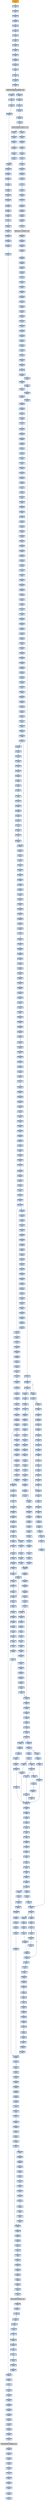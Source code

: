 strict digraph G {
	graph [bgcolor=transparent,
		name=G
	];
	node [color=lightsteelblue,
		fillcolor=lightsteelblue,
		shape=rectangle,
		style=filled
	];
	"0x004227b9"	[label="0x004227b9
movl"];
	"0x004227bb"	[label="0x004227bb
movb"];
	"0x004227b9" -> "0x004227bb"	[color="#000000"];
	"0x00422cea"	[label="0x00422cea
popl"];
	"0x00422ceb"	[label="0x00422ceb
addl"];
	"0x00422cea" -> "0x00422ceb"	[color="#000000"];
	"0x004227a8"	[label="0x004227a8
movl"];
	"0x004227ad"	[label="0x004227ad
pushl"];
	"0x004227a8" -> "0x004227ad"	[color="#000000"];
	"0x0042284d"	[label="0x0042284d
leal"];
	"0x00422851"	[label="0x00422851
xorl"];
	"0x0042284d" -> "0x00422851"	[color="#000000"];
	"0x00422872"	[label="0x00422872
incl"];
	"0x00422873"	[label="0x00422873
cmpl"];
	"0x00422872" -> "0x00422873"	[color="#000000"];
	"0x00422058"	[label="0x00422058
scasb"];
	"0x00422059"	[label="0x00422059
jne"];
	"0x00422058" -> "0x00422059"	[color="#000000"];
	"0x00422f4b"	[label="0x00422f4b
incl"];
	"0x00422f4c"	[label="0x00422f4c
movb"];
	"0x00422f4b" -> "0x00422f4c"	[color="#000000"];
	"0x004220bc"	[label="0x004220bc
pushl"];
	"0x004220be"	[label="0x004220be
call"];
	"0x004220bc" -> "0x004220be"	[color="#000000"];
	"0x00422e22"	[label="0x00422e22
movl"];
	"0x00422e24"	[label="0x00422e24
je"];
	"0x00422e22" -> "0x00422e24"	[color="#000000"];
	"0x00422f85"	[label="0x00422f85
popl"];
	"0x00422f86"	[label="0x00422f86
addl"];
	"0x00422f85" -> "0x00422f86"	[color="#000000"];
	"0x00422029"	[label="0x00422029
movl"];
	"0x0042202f"	[label="0x0042202f
jne"];
	"0x00422029" -> "0x0042202f"	[color="#000000"];
	"0x00422840"	[label="0x00422840
movl"];
	"0x00422845"	[label="0x00422845
movl"];
	"0x00422840" -> "0x00422845"	[color="#000000"];
	"0x00422966"	[label="0x00422966
movl"];
	"0x0042296d"	[label="0x0042296d
movb"];
	"0x00422966" -> "0x0042296d"	[color="#000000"];
	"0x004220fa"	[label="0x004220fa
pushl"];
	"0x004220fb"	[label="0x004220fb
pushl"];
	"0x004220fa" -> "0x004220fb"	[color="#000000"];
	"0x00422f05"	[label="0x00422f05
je"];
	"0x00422f37"	[label="0x00422f37
movl"];
	"0x00422f05" -> "0x00422f37"	[color="#000000",
		label=T];
	"0x00422f07"	[label="0x00422f07
movl"];
	"0x00422f05" -> "0x00422f07"	[color="#000000",
		label=F];
	"0x00422a86"	[label="0x00422a86
pushl"];
	"0x00422a87"	[label="0x00422a87
movl"];
	"0x00422a86" -> "0x00422a87"	[color="#000000"];
	"0x004226d2"	[label="0x004226d2
leal"];
	"0x004226d6"	[label="0x004226d6
pushl"];
	"0x004226d2" -> "0x004226d6"	[color="#000000"];
	"0x00422f2b"	[label="0x00422f2b
movl"];
	"0x00422f31"	[label="0x00422f31
movl"];
	"0x00422f2b" -> "0x00422f31"	[color="#000000"];
	"0x004229b1"	[label="0x004229b1
pushl"];
	"0x004229b2"	[label="0x004229b2
pushl"];
	"0x004229b1" -> "0x004229b2"	[color="#000000"];
	"0x00422ece"	[label="0x00422ece
movl"];
	"0x00422ed1"	[label="0x00422ed1
jae"];
	"0x00422ece" -> "0x00422ed1"	[color="#000000"];
	"0x0042226f"	[label="0x0042226f
addl"];
	"0x00422271"	[label="0x00422271
movl"];
	"0x0042226f" -> "0x00422271"	[color="#000000"];
	"0x00422994"	[label="0x00422994
movl"];
	"0x00422996"	[label="0x00422996
movl"];
	"0x00422994" -> "0x00422996"	[color="#000000"];
	"0x00422110"	[label="0x00422110
pushl"];
	"0x00422111"	[label="0x00422111
pushl"];
	"0x00422110" -> "0x00422111"	[color="#000000"];
	"0x0042211d"	[label="0x0042211d
xorl"];
	"0x0042211f"	[label="0x0042211f
orl"];
	"0x0042211d" -> "0x0042211f"	[color="#000000"];
	"0x004229c9"	[label="0x004229c9
movl"];
	"0x004229cc"	[label="0x004229cc
movl"];
	"0x004229c9" -> "0x004229cc"	[color="#000000"];
	"0x00422882"	[label="0x00422882
movl"];
	"0x00422885"	[label="0x00422885
movl"];
	"0x00422882" -> "0x00422885"	[color="#000000"];
	"0x00422e29"	[label="0x00422e29
jb"];
	"0x00422e2b"	[label="0x00422e2b
movl"];
	"0x00422e29" -> "0x00422e2b"	[color="#000000",
		label=F];
	"0x00422e9c"	[label="0x00422e9c
cmpl"];
	"0x00422e29" -> "0x00422e9c"	[color="#000000",
		label=T];
	"0x004226c8"	[label="0x004226c8
movl"];
	"0x004226cc"	[label="0x004226cc
subl"];
	"0x004226c8" -> "0x004226cc"	[color="#000000"];
	"0x004227e5"	[label="0x004227e5
jae"];
	"0x004227e7"	[label="0x004227e7
popl"];
	"0x004227e5" -> "0x004227e7"	[color="#000000",
		label=F];
	"0x00422e90"	[label="0x00422e90
call"];
	"0x004229b0"	[label="0x004229b0
pushl"];
	"0x00422e90" -> "0x004229b0"	[color="#000000"];
	"0x00422869"	[label="0x00422869
movl"];
	"0x0042286d"	[label="0x0042286d
leal"];
	"0x00422869" -> "0x0042286d"	[color="#000000"];
	"0x00422f4e"	[label="0x00422f4e
movb"];
	"0x00422f4c" -> "0x00422f4e"	[color="#000000"];
	"0x004227eb"	[label="0x004227eb
movl"];
	"0x004227ee"	[label="0x004227ee
movl"];
	"0x004227eb" -> "0x004227ee"	[color="#000000"];
	"0x0042290d"	[label="0x0042290d
repz"];
	"0x0042290f"	[label="0x0042290f
movl"];
	"0x0042290d" -> "0x0042290f"	[color="#000000"];
	"0x00422eab"	[label="0x00422eab
movb"];
	"0x00422ead"	[label="0x00422ead
incl"];
	"0x00422eab" -> "0x00422ead"	[color="#000000"];
	"0x0042292a"	[label="0x0042292a
decl"];
	"0x0042292b"	[label="0x0042292b
addl"];
	"0x0042292a" -> "0x0042292b"	[color="#000000"];
	"0x00422b37"	[label="0x00422b37
movl"];
	"0x00422b3d"	[label="0x00422b3d
movl"];
	"0x00422b37" -> "0x00422b3d"	[color="#000000"];
	"0x00422176"	[label="0x00422176
andl"];
	"0x00422179"	[label="0x00422179
repz"];
	"0x00422176" -> "0x00422179"	[color="#000000"];
	"0x00422f45"	[label="0x00422f45
jae"];
	"0x00422f47"	[label="0x00422f47
movl"];
	"0x00422f45" -> "0x00422f47"	[color="#000000",
		label=F];
	"0x00422f5d"	[label="0x00422f5d
movl"];
	"0x00422f61"	[label="0x00422f61
movl"];
	"0x00422f5d" -> "0x00422f61"	[color="#000000"];
	"0x00422093"	[label="0x00422093
orl"];
	"0x00422095"	[label="0x00422095
je"];
	"0x00422093" -> "0x00422095"	[color="#000000"];
	"0x00422af1"	[label="0x00422af1
movl"];
	"0x00422af7"	[label="0x00422af7
popl"];
	"0x00422af1" -> "0x00422af7"	[color="#000000"];
	"0x00422900"	[label="0x00422900
movl"];
	"0x00422904"	[label="0x00422904
shll"];
	"0x00422900" -> "0x00422904"	[color="#000000"];
	"0x00422ec4"	[label="0x00422ec4
orl"];
	"0x00422ec6"	[label="0x00422ec6
movl"];
	"0x00422ec4" -> "0x00422ec6"	[color="#000000"];
	"0x004229b5"	[label="0x004229b5
pushl"];
	"0x004229b6"	[label="0x004229b6
movl"];
	"0x004229b5" -> "0x004229b6"	[color="#000000"];
	"0x004228f2"	[label="0x004228f2
addl"];
	"0x004228f4"	[label="0x004228f4
movb"];
	"0x004228f2" -> "0x004228f4"	[color="#000000"];
	"0x004229b8"	[label="0x004229b8
cmpl"];
	"0x004229b6" -> "0x004229b8"	[color="#000000"];
	"0x00422ed3"	[label="0x00422ed3
movl"];
	"0x00422ed6"	[label="0x00422ed6
movl"];
	"0x00422ed3" -> "0x00422ed6"	[color="#000000"];
	"0x00422287"	[label="0x00422287
testl"];
	"0x00422289"	[label="0x00422289
jne"];
	"0x00422287" -> "0x00422289"	[color="#000000"];
	"0x00422154"	[label="0x00422154
popl"];
	"0x00422155"	[label="0x00422155
jmp"];
	"0x00422154" -> "0x00422155"	[color="#000000"];
	"0x00422eee"	[label="0x00422eee
andl"];
	"0x00422ef3"	[label="0x00422ef3
shrl"];
	"0x00422eee" -> "0x00422ef3"	[color="#000000"];
	"0x00422a09"	[label="0x00422a09
movl"];
	"0x00422a0f"	[label="0x00422a0f
movl"];
	"0x00422a09" -> "0x00422a0f"	[color="#000000"];
	"0x00422b43"	[label="0x00422b43
movl"];
	"0x00422b3d" -> "0x00422b43"	[color="#000000"];
	"0x00422853"	[label="0x00422853
repz"];
	"0x00422851" -> "0x00422853"	[color="#000000"];
	"0x004229e4"	[label="0x004229e4
movl"];
	"0x004229e6"	[label="0x004229e6
movl"];
	"0x004229e4" -> "0x004229e6"	[color="#000000"];
	"0x00422a19"	[label="0x00422a19
movl"];
	"0x00422a1b"	[label="0x00422a1b
jmp"];
	"0x00422a19" -> "0x00422a1b"	[color="#000000"];
	"0x004222c8"	[label="0x004222c8
je"];
	"0x00422373"	[label="0x00422373
movl"];
	"0x004222c8" -> "0x00422373"	[color="#000000",
		label=T];
	"0x00422993"	[label="0x00422993
incl"];
	"0x00422993" -> "0x00422994"	[color="#000000"];
	"0x00422b6a"	[label="0x00422b6a
movl"];
	"0x00422b6c"	[label="0x00422b6c
pushl"];
	"0x00422b6a" -> "0x00422b6c"	[color="#000000"];
	"0x00422afe"	[label="0x00422afe
popl"];
	"0x00422aff"	[label="0x00422aff
ret"];
	"0x00422afe" -> "0x00422aff"	[color="#000000"];
	"0x00422298"	[label="0x00422298
movl"];
	"0x004222a2"	[label="0x004222a2
movl"];
	"0x00422298" -> "0x004222a2"	[color="#000000"];
	"0x00422181"	[label="0x00422181
pushl"];
	"0x00422183"	[label="0x00422183
pushl"];
	"0x00422181" -> "0x00422183"	[color="#000000"];
	"0x00422396"	[label="0x00422396
pushl"];
	"0x00422397"	[label="0x00422397
pushl"];
	"0x00422396" -> "0x00422397"	[color="#000000"];
	"0x00422a44"	[label="0x00422a44
cmpl"];
	"0x00422a47"	[label="0x00422a47
jae"];
	"0x00422a44" -> "0x00422a47"	[color="#000000"];
	"0x00422a3b"	[label="0x00422a3b
jae"];
	"0x00422a3b" -> "0x00422a44"	[color="#000000",
		label=T];
	"0x00422a3d"	[label="0x00422a3d
movl"];
	"0x00422a3b" -> "0x00422a3d"	[color="#000000",
		label=F];
	"0x00422f70"	[label="0x00422f70
cmpl"];
	"0x00422f74"	[label="0x00422f74
jb"];
	"0x00422f70" -> "0x00422f74"	[color="#000000"];
	"0x00422008"	[label="0x00422008
jmp"];
	"0x0042200e"	[label="0x0042200e
call"];
	"0x00422008" -> "0x0042200e"	[color="#000000"];
	"0x00422a77"	[label="0x00422a77
movl"];
	"0x00422a7d"	[label="0x00422a7d
popl"];
	"0x00422a77" -> "0x00422a7d"	[color="#000000"];
	"0x00422b0d"	[label="0x00422b0d
movl"];
	"0x00422b0f"	[label="0x00422b0f
leal"];
	"0x00422b0d" -> "0x00422b0f"	[color="#000000"];
	"0x0042289e"	[label="0x0042289e
leal"];
	"0x004228a1"	[label="0x004228a1
movl"];
	"0x0042289e" -> "0x004228a1"	[color="#000000"];
	"0x00422062"	[label="0x00422062
jmp"];
	"0x0042208d"	[label="0x0042208d
movl"];
	"0x00422062" -> "0x0042208d"	[color="#000000"];
	"0x00422f3d"	[label="0x00422f3d
incl"];
	"0x00422f3e"	[label="0x00422f3e
leal"];
	"0x00422f3d" -> "0x00422f3e"	[color="#000000"];
	"0x00422a6e"	[label="0x00422a6e
popl"];
	"0x00422a6f"	[label="0x00422a6f
shrl"];
	"0x00422a6e" -> "0x00422a6f"	[color="#000000"];
	"0x00422806"	[label="0x00422806
popl"];
	"0x00422807"	[label="0x00422807
movl"];
	"0x00422806" -> "0x00422807"	[color="#000000"];
	"0x0042203c"	[label="0x0042203c
call"];
	GETMODULEHANDLEA_KERNEL32_DLL	[color=lightgrey,
		fillcolor=lightgrey,
		label="GETMODULEHANDLEA_KERNEL32_DLL
GETMODULEHANDLEA-KERNEL32-DLL"];
	"0x0042203c" -> GETMODULEHANDLEA_KERNEL32_DLL	[color="#000000"];
	"0x004229e9"	[label="0x004229e9
cmpl"];
	"0x004229ec"	[label="0x004229ec
jae"];
	"0x004229e9" -> "0x004229ec"	[color="#000000"];
	"0x00422efa"	[label="0x00422efa
jae"];
	"0x00422efc"	[label="0x00422efc
movl"];
	"0x00422efa" -> "0x00422efc"	[color="#000000",
		label=F];
	"0x00422f16"	[label="0x00422f16
movl"];
	"0x00422efa" -> "0x00422f16"	[color="#000000",
		label=T];
	"0x00422ebc"	[label="0x00422ebc
andl"];
	"0x00422ec1"	[label="0x00422ec1
addl"];
	"0x00422ebc" -> "0x00422ec1"	[color="#000000"];
	"0x004227de"	[label="0x004227de
movl"];
	"0x004227e0"	[label="0x004227e0
movl"];
	"0x004227de" -> "0x004227e0"	[color="#000000"];
	"0x00422151"	[label="0x00422151
popl"];
	"0x00422152"	[label="0x00422152
popl"];
	"0x00422151" -> "0x00422152"	[color="#000000"];
	"0x00422a5f"	[label="0x00422a5f
movl"];
	"0x00422a62"	[label="0x00422a62
movl"];
	"0x00422a5f" -> "0x00422a62"	[color="#000000"];
	"0x004229b3"	[label="0x004229b3
movl"];
	"0x004229b2" -> "0x004229b3"	[color="#000000"];
	"0x004226f0"	[label="0x004226f0
call"];
	"0x00422b02"	[label="0x00422b02
movl"];
	"0x004226f0" -> "0x00422b02"	[color="#000000"];
	"0x004227f4"	[label="0x004227f4
shrl"];
	"0x004227f6"	[label="0x004227f6
movl"];
	"0x004227f4" -> "0x004227f6"	[color="#000000"];
	"0x00422a2f"	[label="0x00422a2f
jae"];
	"0x00422a31"	[label="0x00422a31
movl"];
	"0x00422a2f" -> "0x00422a31"	[color="#000000",
		label=F];
	"0x00422a38"	[label="0x00422a38
cmpl"];
	"0x00422a2f" -> "0x00422a38"	[color="#000000",
		label=T];
	"0x00422b4f"	[label="0x00422b4f
movl"];
	"0x00422b55"	[label="0x00422b55
repz"];
	"0x00422b4f" -> "0x00422b55"	[color="#000000"];
	"0x00422f1c"	[label="0x00422f1c
movl"];
	"0x00422f22"	[label="0x00422f22
leal"];
	"0x00422f1c" -> "0x00422f22"	[color="#000000"];
	"0x004228d5"	[label="0x004228d5
movl"];
	"0x004228d8"	[label="0x004228d8
movl"];
	"0x004228d5" -> "0x004228d8"	[color="#000000"];
	"0x004229ad"	[label="0x004229ad
ret"];
	"0x00422ca3"	[label="0x00422ca3
testb"];
	"0x004229ad" -> "0x00422ca3"	[color="#000000"];
	"0x00422bb4"	[label="0x00422bb4
testb"];
	"0x004229ad" -> "0x00422bb4"	[color="#000000"];
	"0x00422172"	[label="0x00422172
repz"];
	"0x00422174"	[label="0x00422174
movl"];
	"0x00422172" -> "0x00422174"	[color="#000000"];
	"0x00422b1b"	[label="0x00422b1b
movl"];
	"0x00422b1e"	[label="0x00422b1e
movl"];
	"0x00422b1b" -> "0x00422b1e"	[color="#000000"];
	"0x00422ef5"	[label="0x00422ef5
addl"];
	"0x00422ef3" -> "0x00422ef5"	[color="#000000"];
	"0x00422922"	[label="0x00422922
movl"];
	"0x00422926"	[label="0x00422926
addl"];
	"0x00422922" -> "0x00422926"	[color="#000000"];
	"0x00422718"	[label="0x00422718
testb"];
	"0x0042271a"	[label="0x0042271a
jne"];
	"0x00422718" -> "0x0042271a"	[color="#000000"];
	"0x004229d9"	[label="0x004229d9
orl"];
	"0x004229db"	[label="0x004229db
movl"];
	"0x004229d9" -> "0x004229db"	[color="#000000"];
	"0x004227e8"	[label="0x004227e8
movl"];
	"0x004227e8" -> "0x004227eb"	[color="#000000"];
	"0x00422cc9"	[label="0x00422cc9
jb"];
	"0x00422ccb"	[label="0x00422ccb
jmp"];
	"0x00422cc9" -> "0x00422ccb"	[color="#000000",
		label=F];
	"0x0042237b"	[label="0x0042237b
addl"];
	"0x0042237e"	[label="0x0042237e
movl"];
	"0x0042237b" -> "0x0042237e"	[color="#000000"];
	"0x00422a7f"	[label="0x00422a7f
movl"];
	"0x00422a82"	[label="0x00422a82
popl"];
	"0x00422a7f" -> "0x00422a82"	[color="#000000"];
	"0x00422cd4"	[label="0x00422cd4
movl"];
	"0x00422cda"	[label="0x00422cda
leal"];
	"0x00422cd4" -> "0x00422cda"	[color="#000000"];
	"0x00422a49"	[label="0x00422a49
movl"];
	"0x00422a4e"	[label="0x00422a4e
jmp"];
	"0x00422a49" -> "0x00422a4e"	[color="#000000"];
	"0x0042298f"	[label="0x0042298f
leal"];
	"0x0042298f" -> "0x00422993"	[color="#000000"];
	"0x00422a00"	[label="0x00422a00
andl"];
	"0x00422a05"	[label="0x00422a05
cmpl"];
	"0x00422a00" -> "0x00422a05"	[color="#000000"];
	"0x00422960"	[label="0x00422960
xorl"];
	"0x00422962"	[label="0x00422962
testl"];
	"0x00422960" -> "0x00422962"	[color="#000000"];
	"0x00422a85"	[label="0x00422a85
pushl"];
	"0x00422a85" -> "0x00422a86"	[color="#000000"];
	"0x00422cf2"	[label="0x00422cf2
call"];
	"0x00422cf8"	[label="0x00422cf8
popl"];
	"0x00422cf2" -> "0x00422cf8"	[color="#000000"];
	"0x00422ed9"	[label="0x00422ed9
movl"];
	"0x00422ed6" -> "0x00422ed9"	[color="#000000"];
	"0x004229a6"	[label="0x004229a6
popl"];
	"0x004229a7"	[label="0x004229a7
addl"];
	"0x004229a6" -> "0x004229a7"	[color="#000000"];
	"0x004227b4"	[label="0x004227b4
movl"];
	"0x004227b4" -> "0x004227b9"	[color="#000000"];
	"0x00422f49"	[label="0x00422f49
subl"];
	"0x00422f47" -> "0x00422f49"	[color="#000000"];
	"0x00422ee4"	[label="0x00422ee4
movl"];
	"0x00422ee9"	[label="0x00422ee9
movl"];
	"0x00422ee4" -> "0x00422ee9"	[color="#000000"];
	"0x0042295a"	[label="0x0042295a
movl"];
	"0x0042295a" -> "0x00422960"	[color="#000000"];
	"0x00422b71"	[label="0x00422b71
pushl"];
	"0x00422b72"	[label="0x00422b72
pushl"];
	"0x00422b71" -> "0x00422b72"	[color="#000000"];
	"0x004229e1"	[label="0x004229e1
movl"];
	"0x004229e1" -> "0x004229e4"	[color="#000000"];
	"0x00422a93"	[label="0x00422a93
movl"];
	"0x00422a95"	[label="0x00422a95
pushl"];
	"0x00422a93" -> "0x00422a95"	[color="#000000"];
	"0x004228b3"	[label="0x004228b3
movl"];
	"0x004228b7"	[label="0x004228b7
ja"];
	"0x004228b3" -> "0x004228b7"	[color="#000000"];
	"0x00422e9a"	[label="0x00422e9a
jmp"];
	"0x00422ef7"	[label="0x00422ef7
cmpl"];
	"0x00422e9a" -> "0x00422ef7"	[color="#000000"];
	"0x004229a7" -> "0x004229ad"	[color="#000000"];
	"0x00422eec"	[label="0x00422eec
subl"];
	"0x00422eec" -> "0x00422eee"	[color="#000000"];
	"0x00422a47" -> "0x00422a49"	[color="#000000",
		label=F];
	"0x00422b6d"	[label="0x00422b6d
pushl"];
	"0x00422b6e"	[label="0x00422b6e
leal"];
	"0x00422b6d" -> "0x00422b6e"	[color="#000000"];
	"0x00422042"	[label="0x00422042
movl"];
	"0x00422048"	[label="0x00422048
movl"];
	"0x00422042" -> "0x00422048"	[color="#000000"];
	"0x004223ff"	[label="0x004223ff
popl"];
	"0x00422400"	[label="0x00422400
movl"];
	"0x004223ff" -> "0x00422400"	[color="#000000"];
	"0x0042215f"	[label="0x0042215f
movl"];
	"0x00422155" -> "0x0042215f"	[color="#000000"];
	"0x0042291e"	[label="0x0042291e
movl"];
	"0x0042291e" -> "0x00422922"	[color="#000000"];
	"0x00422056"	[label="0x00422056
movb"];
	"0x00422056" -> "0x00422058"	[color="#000000"];
	"0x00422ccb" -> "0x00422cd4"	[color="#000000"];
	"0x00422a5d"	[label="0x00422a5d
addl"];
	"0x00422a5d" -> "0x00422a5f"	[color="#000000"];
	"0x00422871"	[label="0x00422871
incl"];
	"0x00422871" -> "0x00422872"	[color="#000000"];
	"0x00422964"	[label="0x00422964
jbe"];
	"0x00422962" -> "0x00422964"	[color="#000000"];
	"0x00422d34"	[label="0x00422d34
movl"];
	"0x00422d36"	[label="0x00422d36
movb"];
	"0x00422d34" -> "0x00422d36"	[color="#000000"];
	"0x004220a7"	[label="0x004220a7
cmpl"];
	"0x004220aa"	[label="0x004220aa
je"];
	"0x004220a7" -> "0x004220aa"	[color="#000000"];
	"0x004228f0"	[label="0x004228f0
subl"];
	"0x004228f0" -> "0x004228f2"	[color="#000000"];
	"0x00422d3b"	[label="0x00422d3b
incl"];
	"0x00422d3c"	[label="0x00422d3c
movl"];
	"0x00422d3b" -> "0x00422d3c"	[color="#000000"];
	"0x0042208d" -> "0x00422093"	[color="#000000"];
	"0x004228dc"	[label="0x004228dc
movl"];
	"0x004228e0"	[label="0x004228e0
movl"];
	"0x004228dc" -> "0x004228e0"	[color="#000000"];
	"0x0042239e"	[label="0x0042239e
call"];
	VIRTUALPROTECT_KERNEL32_DLL	[color=lightgrey,
		fillcolor=lightgrey,
		label="VIRTUALPROTECT_KERNEL32_DLL
VIRTUALPROTECT-KERNEL32-DLL"];
	"0x0042239e" -> VIRTUALPROTECT_KERNEL32_DLL	[color="#000000"];
	"0x00422907"	[label="0x00422907
movw"];
	"0x00422904" -> "0x00422907"	[color="#000000"];
	"0x00422406"	[label="0x00422406
addl"];
	"0x0042240c"	[label="0x0042240c
popl"];
	"0x00422406" -> "0x0042240c"	[color="#000000"];
	"0x004228eb"	[label="0x004228eb
andl"];
	"0x004228eb" -> "0x004228f0"	[color="#000000"];
	"0x00422243"	[label="0x00422243
movl"];
	"0x00422249"	[label="0x00422249
movl"];
	"0x00422243" -> "0x00422249"	[color="#000000"];
	"0x004222ac"	[label="0x004222ac
jne"];
	"0x004222b1"	[label="0x004222b1
addl"];
	"0x004222ac" -> "0x004222b1"	[color="#000000",
		label=T];
	"0x004220b0"	[label="0x004220b0
pushl"];
	"0x004220b2"	[label="0x004220b2
pushl"];
	"0x004220b0" -> "0x004220b2"	[color="#000000"];
	"0x00422274"	[label="0x00422274
testl"];
	"0x00422271" -> "0x00422274"	[color="#000000"];
	"0x00422269"	[label="0x00422269
movl"];
	"0x00422269" -> "0x0042226f"	[color="#000000"];
	"0x00422b74"	[label="0x00422b74
movl"];
	"0x00422b72" -> "0x00422b74"	[color="#000000"];
	"0x00422e62"	[label="0x00422e62
movl"];
	"0x00422e65"	[label="0x00422e65
jae"];
	"0x00422e62" -> "0x00422e65"	[color="#000000"];
	"0x00422d42"	[label="0x00422d42
jmp"];
	"0x00422d42" -> "0x00422f70"	[color="#000000"];
	"0x00422a58"	[label="0x00422a58
movl"];
	"0x00422a5a"	[label="0x00422a5a
movl"];
	"0x00422a58" -> "0x00422a5a"	[color="#000000"];
	"0x00422ea8"	[label="0x00422ea8
shll"];
	"0x00422ea8" -> "0x00422eab"	[color="#000000"];
	"0x004227d4"	[label="0x004227d4
orl"];
	"0x004227d6"	[label="0x004227d6
movl"];
	"0x004227d4" -> "0x004227d6"	[color="#000000"];
	"0x004229bc"	[label="0x004229bc
jb"];
	"0x004229be"	[label="0x004229be
movl"];
	"0x004229bc" -> "0x004229be"	[color="#000000",
		label=F];
	"0x004229ee"	[label="0x004229ee
movl"];
	"0x004229bc" -> "0x004229ee"	[color="#000000",
		label=T];
	"0x00422b2a"	[label="0x00422b2a
movl"];
	"0x00422b30"	[label="0x00422b30
xorl"];
	"0x00422b2a" -> "0x00422b30"	[color="#000000"];
	"0x00422964" -> "0x00422966"	[color="#000000",
		label=F];
	"0x00422b32"	[label="0x00422b32
movl"];
	"0x00422b32" -> "0x00422b37"	[color="#000000"];
	"0x00422a89"	[label="0x00422a89
xorl"];
	"0x00422a8b"	[label="0x00422a8b
xorl"];
	"0x00422a89" -> "0x00422a8b"	[color="#000000"];
	"0x00422e4c"	[label="0x00422e4c
movl"];
	"0x00422e50"	[label="0x00422e50
andl"];
	"0x00422e4c" -> "0x00422e50"	[color="#000000"];
	"0x00422ca5"	[label="0x00422ca5
jne"];
	"0x00422ca3" -> "0x00422ca5"	[color="#000000"];
	"0x004229b3" -> "0x004229b5"	[color="#000000"];
	"0x00422e74"	[label="0x00422e74
addl"];
	"0x00422e76"	[label="0x00422e76
shrl"];
	"0x00422e74" -> "0x00422e76"	[color="#000000"];
	"0x00422e31"	[label="0x00422e31
cmpl"];
	"0x00422e34"	[label="0x00422e34
jb"];
	"0x00422e31" -> "0x00422e34"	[color="#000000"];
	"0x004229d3"	[label="0x004229d3
andl"];
	"0x004229d3" -> "0x004229d9"	[color="#000000"];
	"0x004229f4"	[label="0x004229f4
movl"];
	"0x004229f9"	[label="0x004229f9
subl"];
	"0x004229f4" -> "0x004229f9"	[color="#000000"];
	"0x004220b7"	[label="0x004220b7
pushl"];
	"0x004220b2" -> "0x004220b7"	[color="#000000"];
	"0x004229a1"	[label="0x004229a1
popl"];
	"0x004229a2"	[label="0x004229a2
popl"];
	"0x004229a1" -> "0x004229a2"	[color="#000000"];
	"0x00422bad"	[label="0x00422bad
movl"];
	"0x00422baf"	[label="0x00422baf
call"];
	"0x00422bad" -> "0x00422baf"	[color="#000000"];
	"0x00422161"	[label="0x00422161
movl"];
	"0x0042215f" -> "0x00422161"	[color="#000000"];
	"0x0042292e"	[label="0x0042292e
cmpl"];
	"0x00422931"	[label="0x00422931
movl"];
	"0x0042292e" -> "0x00422931"	[color="#000000"];
	"0x0042224f"	[label="0x0042224f
orl"];
	"0x00422249" -> "0x0042224f"	[color="#000000"];
	"0x00422cb9"	[label="0x00422cb9
xorl"];
	"0x00422cbb"	[label="0x00422cbb
cmpb"];
	"0x00422cb9" -> "0x00422cbb"	[color="#000000"];
	"0x004227ae"	[label="0x004227ae
cmpl"];
	"0x004227b1"	[label="0x004227b1
jb"];
	"0x004227ae" -> "0x004227b1"	[color="#000000"];
	"0x00422a1d"	[label="0x00422a1d
cmpl"];
	"0x00422a20"	[label="0x00422a20
jae"];
	"0x00422a1d" -> "0x00422a20"	[color="#000000"];
	"0x0042239a"	[label="0x0042239a
pushl"];
	"0x0042239d"	[label="0x0042239d
pushl"];
	"0x0042239a" -> "0x0042239d"	[color="#000000"];
	"0x0042238f"	[label="0x0042238f
movl"];
	"0x00422392"	[label="0x00422392
addl"];
	"0x0042238f" -> "0x00422392"	[color="#000000"];
	"0x00422abc"	[label="0x00422abc
pushl"];
	"0x00422abd"	[label="0x00422abd
pushl"];
	"0x00422abc" -> "0x00422abd"	[color="#000000"];
	"0x00422726"	[label="0x00422726
movl"];
	"0x00422729"	[label="0x00422729
addl"];
	"0x00422726" -> "0x00422729"	[color="#000000"];
	"0x00422b30" -> "0x00422b32"	[color="#000000"];
	"0x00422949"	[label="0x00422949
je"];
	"0x00422949" -> "0x0042295a"	[color="#000000",
		label=T];
	"0x004227be"	[label="0x004227be
movb"];
	"0x004227c2"	[label="0x004227c2
movl"];
	"0x004227be" -> "0x004227c2"	[color="#000000"];
	"0x004228a5"	[label="0x004228a5
movl"];
	"0x004228a1" -> "0x004228a5"	[color="#000000"];
	"0x0042204d"	[label="0x0042204d
pushl"];
	"0x0042204e"	[label="0x0042204e
pushl"];
	"0x0042204d" -> "0x0042204e"	[color="#000000"];
	"0x00422f7a"	[label="0x00422f7a
movl"];
	"0x00422f74" -> "0x00422f7a"	[color="#000000",
		label=F];
	"0x00422f31" -> "0x00422f37"	[color="#000000"];
	"0x004220e9"	[label="0x004220e9
movl"];
	"0x004220eb"	[label="0x004220eb
addl"];
	"0x004220e9" -> "0x004220eb"	[color="#000000"];
	"0x00422276"	[label="0x00422276
je"];
	"0x00422274" -> "0x00422276"	[color="#000000"];
	"0x00422866"	[label="0x00422866
movb"];
	"0x00422866" -> "0x00422869"	[color="#000000"];
	"0x00422e80"	[label="0x00422e80
subl"];
	"0x00422e82"	[label="0x00422e82
andl"];
	"0x00422e80" -> "0x00422e82"	[color="#000000"];
	"0x00422f03"	[label="0x00422f03
testl"];
	"0x00422efc" -> "0x00422f03"	[color="#000000"];
	"0x00422cc3"	[label="0x00422cc3
jne"];
	"0x00422cbb" -> "0x00422cc3"	[color="#000000"];
	"0x00422d38"	[label="0x00422d38
movl"];
	"0x00422d3a"	[label="0x00422d3a
incl"];
	"0x00422d38" -> "0x00422d3a"	[color="#000000"];
	"0x0042205b"	[label="0x0042205b
cmpb"];
	"0x0042205d"	[label="0x0042205d
jne"];
	"0x0042205b" -> "0x0042205d"	[color="#000000"];
	"0x0042204a"	[label="0x0042204a
leal"];
	"0x0042204a" -> "0x0042204d"	[color="#000000"];
	"0x004220a1"	[label="0x004220a1
leal"];
	"0x00422095" -> "0x004220a1"	[color="#000000",
		label=T];
	"0x00422f49" -> "0x00422f4b"	[color="#000000"];
	"0x004229fd"	[label="0x004229fd
movl"];
	"0x004229fd" -> "0x00422a00"	[color="#000000"];
	"0x00422a14"	[label="0x00422a14
xorl"];
	"0x00422a16"	[label="0x00422a16
movb"];
	"0x00422a14" -> "0x00422a16"	[color="#000000"];
	"0x004229e6" -> "0x004229e9"	[color="#000000"];
	"0x00422163"	[label="0x00422163
addl"];
	"0x00422169"	[label="0x00422169
movl"];
	"0x00422163" -> "0x00422169"	[color="#000000"];
	"0x004227c7"	[label="0x004227c7
movl"];
	"0x004227cb"	[label="0x004227cb
shll"];
	"0x004227c7" -> "0x004227cb"	[color="#000000"];
	"0x00422983"	[label="0x00422983
movl"];
	"0x00422986"	[label="0x00422986
xorl"];
	"0x00422983" -> "0x00422986"	[color="#000000"];
	"0x004220a1" -> "0x004220a7"	[color="#000000"];
	"0x00422974"	[label="0x00422974
movl"];
	"0x0042297a"	[label="0x0042297a
andl"];
	"0x00422974" -> "0x0042297a"	[color="#000000"];
	"0x0042287e"	[label="0x0042287e
movl"];
	"0x0042287e" -> "0x00422882"	[color="#000000"];
	"0x00422862"	[label="0x00422862
jbe"];
	"0x00422864"	[label="0x00422864
xorl"];
	"0x00422862" -> "0x00422864"	[color="#000000",
		label=F];
	"0x0042297f"	[label="0x0042297f
movl"];
	"0x0042297a" -> "0x0042297f"	[color="#000000"];
	"0x00422ed1" -> "0x00422ed3"	[color="#000000",
		label=F];
	"0x0042217c"	[label="0x0042217c
pushl"];
	"0x0042217c" -> "0x00422181"	[color="#000000"];
	"0x0042288c"	[label="0x0042288c
xorl"];
	"0x0042288e"	[label="0x0042288e
movl"];
	"0x0042288c" -> "0x0042288e"	[color="#000000"];
	"0x004227f2"	[label="0x004227f2
subl"];
	"0x004227ee" -> "0x004227f2"	[color="#000000"];
	"0x00422875"	[label="0x00422875
movl"];
	"0x00422877"	[label="0x00422877
jb"];
	"0x00422875" -> "0x00422877"	[color="#000000"];
	"0x00422b6c" -> "0x00422b6d"	[color="#000000"];
	"0x00422384"	[label="0x00422384
jmp"];
	"0x0042237e" -> "0x00422384"	[color="#000000"];
	"0x00422834"	[label="0x00422834
subl"];
	"0x0042283a"	[label="0x0042283a
pushl"];
	"0x00422834" -> "0x0042283a"	[color="#000000"];
	"0x004228e6"	[label="0x004228e6
shrl"];
	"0x004228e0" -> "0x004228e6"	[color="#000000"];
	"0x00422939"	[label="0x00422939
movl"];
	"0x0042293d"	[label="0x0042293d
jge"];
	"0x00422939" -> "0x0042293d"	[color="#000000"];
	"0x00422e49"	[label="0x00422e49
movl"];
	"0x00422e49" -> "0x00422e4c"	[color="#000000"];
	"0x0042281d"	[label="0x0042281d
movl"];
	"0x00422823"	[label="0x00422823
leal"];
	"0x0042281d" -> "0x00422823"	[color="#000000"];
	"0x004227fb"	[label="0x004227fb
subl"];
	"0x004227fd"	[label="0x004227fd
andl"];
	"0x004227fb" -> "0x004227fd"	[color="#000000"];
	"0x00422b57"	[label="0x00422b57
movl"];
	"0x00422b59"	[label="0x00422b59
stosb"];
	"0x00422b57" -> "0x00422b59"	[color="#000000"];
	"0x00422ab5"	[label="0x00422ab5
movl"];
	"0x00422ab9"	[label="0x00422ab9
leal"];
	"0x00422ab5" -> "0x00422ab9"	[color="#000000"];
	"0x0042283c"	[label="0x0042283c
pushl"];
	"0x0042283d"	[label="0x0042283d
movl"];
	"0x0042283c" -> "0x0042283d"	[color="#000000"];
	"0x00422e1f"	[label="0x00422e1f
popl"];
	"0x00422e20"	[label="0x00422e20
testb"];
	"0x00422e1f" -> "0x00422e20"	[color="#000000"];
	"0x00422e58"	[label="0x00422e58
orl"];
	"0x00422e5a"	[label="0x00422e5a
movl"];
	"0x00422e58" -> "0x00422e5a"	[color="#000000"];
	"0x0042299f"	[label="0x0042299f
jb"];
	"0x0042299f" -> "0x004229a1"	[color="#000000",
		label=F];
	"0x0042201a"	[label="0x0042201a
addl"];
	"0x0042201c"	[label="0x0042201c
subl"];
	"0x0042201a" -> "0x0042201c"	[color="#000000"];
	"0x0042282c"	[label="0x0042282c
addl"];
	"0x00422831"	[label="0x00422831
ret"];
	"0x0042282c" -> "0x00422831"	[color="#000000"];
	"0x00422a2c"	[label="0x00422a2c
cmpl"];
	"0x00422a2c" -> "0x00422a2f"	[color="#000000"];
	"0x0042240f"	[label="0x0042240f
movl"];
	"0x00422415"	[label="0x00422415
popa"];
	"0x0042240f" -> "0x00422415"	[color="#000000"];
	"0x0042217b"	[label="0x0042217b
popl"];
	"0x00422179" -> "0x0042217b"	[color="#000000"];
	"0x00422bc3"	[label="0x00422bc3
xorl"];
	"0x00422bc5"	[label="0x00422bc5
movl"];
	"0x00422bc3" -> "0x00422bc5"	[color="#000000"];
	"0x004228fa"	[label="0x004228fa
movl"];
	"0x004228fe"	[label="0x004228fe
movl"];
	"0x004228fa" -> "0x004228fe"	[color="#000000"];
	"0x004229d0"	[label="0x004229d0
shll"];
	"0x004229d0" -> "0x004229d3"	[color="#000000"];
	"0x0042236e"	[label="0x0042236e
jmp"];
	"0x0042236e" -> "0x004222a2"	[color="#000000"];
	"0x004226dc"	[label="0x004226dc
movl"];
	"0x00422aff" -> "0x004226dc"	[color="#000000"];
	"0x0042217b" -> "0x0042217c"	[color="#000000"];
	"0x004228d8" -> "0x004228dc"	[color="#000000"];
	"0x00422398"	[label="0x00422398
pushl"];
	"0x00422397" -> "0x00422398"	[color="#000000"];
	"0x00422a2a"	[label="0x00422a2a
jmp"];
	"0x00422a2a" -> "0x00422a58"	[color="#000000"];
	"0x0042240d"	[label="0x0042240d
orl"];
	"0x0042240c" -> "0x0042240d"	[color="#000000"];
	"0x00422879"	[label="0x00422879
movl"];
	"0x00422879" -> "0x0042287e"	[color="#000000"];
	"0x0042216f"	[label="0x0042216f
sarl"];
	"0x0042216f" -> "0x00422172"	[color="#000000"];
	"0x00422e26"	[label="0x00422e26
cmpl"];
	"0x00422e24" -> "0x00422e26"	[color="#000000",
		label=F];
	"0x00422e24" -> "0x00422e9c"	[color="#000000",
		label=T];
	"0x00422f63"	[label="0x00422f63
jmp"];
	"0x00422f61" -> "0x00422f63"	[color="#000000"];
	"0x0042289a"	[label="0x0042289a
movl"];
	"0x0042289a" -> "0x0042289e"	[color="#000000"];
	"0x00422375"	[label="0x00422375
movl"];
	"0x00422378"	[label="0x00422378
movl"];
	"0x00422375" -> "0x00422378"	[color="#000000"];
	"0x00422ec1" -> "0x00422ec4"	[color="#000000"];
	"0x00422f16" -> "0x00422f1c"	[color="#000000"];
	"0x00422ecb"	[label="0x00422ecb
movl"];
	"0x00422ecb" -> "0x00422ece"	[color="#000000"];
	"0x00422aab"	[label="0x00422aab
shll"];
	"0x00422aad"	[label="0x00422aad
addl"];
	"0x00422aab" -> "0x00422aad"	[color="#000000"];
	"0x0042290a"	[label="0x0042290a
shrl"];
	"0x0042290a" -> "0x0042290d"	[color="#000000"];
	"0x00422b12"	[label="0x00422b12
movl"];
	"0x00422b14"	[label="0x00422b14
movl"];
	"0x00422b12" -> "0x00422b14"	[color="#000000"];
	"0x00422121"	[label="0x00422121
je"];
	"0x0042211f" -> "0x00422121"	[color="#000000"];
	"0x00422cc6"	[label="0x00422cc6
cmpl"];
	"0x00422cc6" -> "0x00422cc9"	[color="#000000"];
	"0x004228c1"	[label="0x004228c1
movl"];
	"0x004228c4"	[label="0x004228c4
movl"];
	"0x004228c1" -> "0x004228c4"	[color="#000000"];
	"0x00422bb6"	[label="0x00422bb6
jne"];
	"0x00422bb4" -> "0x00422bb6"	[color="#000000"];
	"0x004228d3"	[label="0x004228d3
jl"];
	"0x004228d3" -> "0x004228d5"	[color="#000000",
		label=F];
	"0x004228d3" -> "0x00422922"	[color="#000000",
		label=T];
	"0x00422f80"	[label="0x00422f80
popl"];
	"0x00422f81"	[label="0x00422f81
popl"];
	"0x00422f80" -> "0x00422f81"	[color="#000000"];
	"0x004226d7"	[label="0x004226d7
call"];
	"0x00422a84"	[label="0x00422a84
pushl"];
	"0x004226d7" -> "0x00422a84"	[color="#000000"];
	"0x00422373" -> "0x00422375"	[color="#000000"];
	"0x00422f82"	[label="0x00422f82
popl"];
	"0x00422f81" -> "0x00422f82"	[color="#000000"];
	"0x00422cf1"	[label="0x00422cf1
ret"];
	"0x00422ceb" -> "0x00422cf1"	[color="#000000"];
	"0x00422b9d"	[label="0x00422b9d
cmpl"];
	"0x00422ba0"	[label="0x00422ba0
jb"];
	"0x00422b9d" -> "0x00422ba0"	[color="#000000"];
	"0x00422e41"	[label="0x00422e41
incl"];
	"0x00422e42"	[label="0x00422e42
movb"];
	"0x00422e41" -> "0x00422e42"	[color="#000000"];
	"0x0042205f"	[label="0x0042205f
leal"];
	"0x0042205d" -> "0x0042205f"	[color="#000000",
		label=F];
	"0x00422aa3"	[label="0x00422aa3
movl"];
	"0x00422aa8"	[label="0x00422aa8
addl"];
	"0x00422aa3" -> "0x00422aa8"	[color="#000000"];
	"0x00422f83"	[label="0x00422f83
movb"];
	"0x00422f82" -> "0x00422f83"	[color="#000000"];
	"0x00422eae"	[label="0x00422eae
movb"];
	"0x00422eb2"	[label="0x00422eb2
movl"];
	"0x00422eae" -> "0x00422eb2"	[color="#000000"];
	"0x00422117"	[label="0x00422117
movl"];
	"0x00422117" -> "0x0042211d"	[color="#000000"];
	"0x0042285e"	[label="0x0042285e
movl"];
	"0x0042285e" -> "0x00422862"	[color="#000000"];
	"0x00422ead" -> "0x00422eae"	[color="#000000"];
	"0x004228bd"	[label="0x004228bd
movl"];
	"0x004228bd" -> "0x004228c1"	[color="#000000"];
	"0x004229f1"	[label="0x004229f1
movl"];
	"0x004229f1" -> "0x004229f4"	[color="#000000"];
	"0x00422f63" -> "0x00422f70"	[color="#000000"];
	"0x00422bb6" -> "0x00422bc3"	[color="#000000",
		label=T];
	"0x0042272f"	[label="0x0042272f
ret"];
	"0x00422729" -> "0x0042272f"	[color="#000000"];
	"0x00422189"	[label="0x00422189
call"];
	VIRTUALFREE_KERNEL32_DLL	[color=lightgrey,
		fillcolor=lightgrey,
		label="VIRTUALFREE_KERNEL32_DLL
VIRTUALFREE-KERNEL32-DLL"];
	"0x00422189" -> VIRTUALFREE_KERNEL32_DLL	[color="#000000"];
	"0x004227a7"	[label="0x004227a7
pushl"];
	"0x004227a7" -> "0x004227a8"	[color="#000000"];
	"0x00422b24"	[label="0x00422b24
movl"];
	"0x00422b24" -> "0x00422b2a"	[color="#000000"];
	"0x00422292"	[label="0x00422292
movl"];
	"0x00422289" -> "0x00422292"	[color="#000000",
		label=T];
	"0x004227bd"	[label="0x004227bd
incl"];
	"0x004227bb" -> "0x004227bd"	[color="#000000"];
	"0x00422a65"	[label="0x00422a65
movl"];
	"0x00422a6a"	[label="0x00422a6a
subl"];
	"0x00422a65" -> "0x00422a6a"	[color="#000000"];
	"0x00422ce5"	[label="0x00422ce5
popl"];
	"0x00422ce6"	[label="0x00422ce6
popl"];
	"0x00422ce5" -> "0x00422ce6"	[color="#000000"];
	"0x00422cde"	[label="0x00422cde
movl"];
	"0x00422cda" -> "0x00422cde"	[color="#000000"];
	"0x004229c0"	[label="0x004229c0
movb"];
	"0x004229be" -> "0x004229c0"	[color="#000000"];
	"0x004229ee" -> "0x004229f1"	[color="#000000"];
	"0x004229ec" -> "0x004229ee"	[color="#000000",
		label=F];
	"0x00422ea5"	[label="0x00422ea5
movl"];
	"0x00422ea5" -> "0x00422ea8"	[color="#000000"];
	"0x00422112"	[label="0x00422112
movl"];
	"0x00422114"	[label="0x00422114
subl"];
	"0x00422112" -> "0x00422114"	[color="#000000"];
	"0x00422e97"	[label="0x00422e97
leal"];
	"0x00422e97" -> "0x00422e9a"	[color="#000000"];
	"0x0042280a"	[label="0x0042280a
popl"];
	"0x00422807" -> "0x0042280a"	[color="#000000"];
	"0x00422174" -> "0x00422176"	[color="#000000"];
	"0x00422035"	[label="0x00422035
leal"];
	"0x0042203b"	[label="0x0042203b
pushl"];
	"0x00422035" -> "0x0042203b"	[color="#000000"];
	"0x00422384" -> "0x00422271"	[color="#000000"];
	"0x00422a87" -> "0x00422a89"	[color="#000000"];
	"0x00422b08"	[label="0x00422b08
movl"];
	"0x00422b0c"	[label="0x00422b0c
pushl"];
	"0x00422b08" -> "0x00422b0c"	[color="#000000"];
	"0x00422e95"	[label="0x00422e95
addl"];
	"0x00422e95" -> "0x00422e97"	[color="#000000"];
	"0x00422ba2"	[label="0x00422ba2
leal"];
	"0x00422ba0" -> "0x00422ba2"	[color="#000000",
		label=F];
	"0x00422bc7"	[label="0x00422bc7
call"];
	"0x00422bc7" -> "0x004229b0"	[color="#000000"];
	"0x004222a8"	[label="0x004222a8
movl"];
	"0x004222aa"	[label="0x004222aa
testl"];
	"0x004222a8" -> "0x004222aa"	[color="#000000"];
	VIRTUALPROTECT_KERNEL32_DLL -> "0x004223ff"	[color="#000000"];
	"0x004228e9"	[label="0x004228e9
movl"];
	"0x004228e6" -> "0x004228e9"	[color="#000000"];
	"0x00422ab0"	[label="0x00422ab0
cmpl"];
	"0x00422ab3"	[label="0x00422ab3
jb"];
	"0x00422ab0" -> "0x00422ab3"	[color="#000000"];
	"0x00422877" -> "0x00422879"	[color="#000000",
		label=F];
	"0x00422a83"	[label="0x00422a83
ret"];
	"0x00422a83" -> "0x00422e95"	[color="#000000"];
	"0x00422d2d"	[label="0x00422d2d
cmpl"];
	"0x00422a83" -> "0x00422d2d"	[color="#000000"];
	"0x00422ce3"	[label="0x00422ce3
repz"];
	"0x00422cde" -> "0x00422ce3"	[color="#000000"];
	"0x004220f1"	[label="0x004220f1
pushl"];
	"0x004220eb" -> "0x004220f1"	[color="#000000"];
	"0x00422ee2"	[label="0x00422ee2
shrl"];
	"0x00422ee2" -> "0x00422ee4"	[color="#000000"];
	"0x00422367"	[label="0x00422367
addl"];
	"0x00422367" -> "0x0042236e"	[color="#000000"];
	"0x004222aa" -> "0x004222ac"	[color="#000000"];
	"0x00422a36"	[label="0x00422a36
jmp"];
	"0x00422a36" -> "0x00422a58"	[color="#000000"];
	"0x00422378" -> "0x0042237b"	[color="#000000"];
	"0x00422a62" -> "0x00422a65"	[color="#000000"];
	"0x004227f2" -> "0x004227f4"	[color="#000000"];
	"0x00422943"	[label="0x00422943
cmpl"];
	"0x0042293d" -> "0x00422943"	[color="#000000",
		label=F];
	"0x00422e2e"	[label="0x00422e2e
leal"];
	"0x00422e2e" -> "0x00422e31"	[color="#000000"];
	"0x004221c0"	[label="0x004221c0
movl"];
	"0x004221c6"	[label="0x004221c6
subl"];
	"0x004221c0" -> "0x004221c6"	[color="#000000"];
	"0x00422183" -> "0x00422189"	[color="#000000"];
	"0x00422405"	[label="0x00422405
pushl"];
	"0x00422400" -> "0x00422405"	[color="#000000"];
	"0x00422015"	[label="0x00422015
movl"];
	"0x00422015" -> "0x0042201a"	[color="#000000"];
	"0x00422a71"	[label="0x00422a71
movl"];
	"0x00422a6f" -> "0x00422a71"	[color="#000000"];
	"0x00422055"	[label="0x00422055
stosl"];
	"0x00422055" -> "0x00422056"	[color="#000000"];
	"0x00422f6c"	[label="0x00422f6c
testb"];
	"0x00422f6e"	[label="0x00422f6e
je"];
	"0x00422f6c" -> "0x00422f6e"	[color="#000000"];
	"0x00422ede"	[label="0x00422ede
subl"];
	"0x00422ee0"	[label="0x00422ee0
addl"];
	"0x00422ede" -> "0x00422ee0"	[color="#000000"];
	"0x00422bac"	[label="0x00422bac
pushl"];
	"0x00422bac" -> "0x00422bad"	[color="#000000"];
	"0x00422e7d"	[label="0x00422e7d
movl"];
	"0x00422e7d" -> "0x00422e80"	[color="#000000"];
	"0x00422892"	[label="0x00422892
movl"];
	"0x0042288e" -> "0x00422892"	[color="#000000"];
	"0x004221a8"	[label="0x004221a8
movl"];
	"0x004221ae"	[label="0x004221ae
orl"];
	"0x004221a8" -> "0x004221ae"	[color="#000000"];
	"0x00422264"	[label="0x00422264
movl"];
	"0x00422264" -> "0x00422269"	[color="#000000"];
	"0x00422b5a"	[label="0x00422b5a
call"];
	"0x00422b63"	[label="0x00422b63
subl"];
	"0x00422b5a" -> "0x00422b63"	[color="#000000"];
	"0x00422365"	[label="0x00422365
movl"];
	"0x00422365" -> "0x00422367"	[color="#000000"];
	"0x004228e9" -> "0x004228eb"	[color="#000000"];
	"0x00422a9b"	[label="0x00422a9b
movb"];
	"0x00422aa2"	[label="0x00422aa2
popl"];
	"0x00422a9b" -> "0x00422aa2"	[color="#000000"];
	"0x00422888"	[label="0x00422888
movl"];
	"0x00422885" -> "0x00422888"	[color="#000000"];
	"0x00422d3a" -> "0x00422d3b"	[color="#000000"];
	"0x00422b06"	[label="0x00422b06
movl"];
	"0x00422b06" -> "0x00422b08"	[color="#000000"];
	"0x00422e2b" -> "0x00422e2e"	[color="#000000"];
	"0x00422cb2"	[label="0x00422cb2
movb"];
	"0x00422ca5" -> "0x00422cb2"	[color="#000000",
		label=T];
	GETPROCADDRESS_KERNEL32_DLL	[color=lightgrey,
		fillcolor=lightgrey,
		label="GETPROCADDRESS_KERNEL32_DLL
GETPROCADDRESS-KERNEL32-DLL"];
	GETPROCADDRESS_KERNEL32_DLL -> "0x00422055"	[color="#000000"];
	"0x004222ee"	[label="0x004222ee
testl"];
	GETPROCADDRESS_KERNEL32_DLL -> "0x004222ee"	[color="#000000"];
	"0x004220fc"	[label="0x004220fc
call"];
	"0x004220fc" -> "0x004226c8"	[color="#000000"];
	"0x00422b98"	[label="0x00422b98
movb"];
	"0x00422b9c"	[label="0x00422b9c
incl"];
	"0x00422b98" -> "0x00422b9c"	[color="#000000"];
	"0x00422972"	[label="0x00422972
je"];
	"0x00422972" -> "0x00422974"	[color="#000000",
		label=F];
	"0x00422972" -> "0x00422996"	[color="#000000",
		label=T];
	"0x00422a7e"	[label="0x00422a7e
popl"];
	"0x00422a7e" -> "0x00422a7f"	[color="#000000"];
	"0x00422002"	[label="0x00422002
call"];
	"0x0042200a"	[label="0x0042200a
popl"];
	"0x00422002" -> "0x0042200a"	[color="#000000"];
	VIRTUALALLOC_KERNEL32_DLL	[color=lightgrey,
		fillcolor=lightgrey,
		label="VIRTUALALLOC_KERNEL32_DLL
VIRTUALALLOC-KERNEL32-DLL"];
	"0x004220e2"	[label="0x004220e2
movl"];
	VIRTUALALLOC_KERNEL32_DLL -> "0x004220e2"	[color="#000000"];
	"0x0042283f"	[label="0x0042283f
pushl"];
	"0x0042283f" -> "0x00422840"	[color="#000000"];
	"0x0042200b"	[label="0x0042200b
incl"];
	"0x0042200a" -> "0x0042200b"	[color="#000000"];
	"0x00422f51"	[label="0x00422f51
movl"];
	"0x00422f53"	[label="0x00422f53
cmpl"];
	"0x00422f51" -> "0x00422f53"	[color="#000000"];
	"0x004229fb"	[label="0x004229fb
shrl"];
	"0x004229f9" -> "0x004229fb"	[color="#000000"];
	"0x00422a42"	[label="0x00422a42
jmp"];
	"0x00422a42" -> "0x00422a58"	[color="#000000"];
	"0x0042200d"	[label="0x0042200d
ret"];
	"0x0042200d" -> "0x00422008"	[color="#000000"];
	"0x00422ce3" -> "0x00422ce5"	[color="#000000"];
	"0x004228f6"	[label="0x004228f6
movl"];
	"0x004228f8"	[label="0x004228f8
movb"];
	"0x004228f6" -> "0x004228f8"	[color="#000000"];
	"0x00422e88"	[label="0x00422e88
shrl"];
	"0x00422e82" -> "0x00422e88"	[color="#000000"];
	VIRTUALFREE_KERNEL32_DLL -> "0x004221a8"	[color="#000000"];
	"0x00422e46"	[label="0x00422e46
movl"];
	"0x00422e46" -> "0x00422e49"	[color="#000000"];
	"0x00422ac2"	[label="0x00422ac2
call"];
	"0x0042280f"	[label="0x0042280f
movl"];
	"0x00422ac2" -> "0x0042280f"	[color="#000000"];
	"0x00422a96"	[label="0x00422a96
call"];
	"0x00422a96" -> "0x00422cf2"	[color="#000000"];
	"0x00422cc5"	[label="0x00422cc5
incl"];
	"0x00422cc5" -> "0x00422cc6"	[color="#000000"];
	"0x004229b8" -> "0x004229bc"	[color="#000000"];
	"0x0042205f" -> "0x00422062"	[color="#000000"];
	"0x004227ce"	[label="0x004227ce
andl"];
	"0x004227ce" -> "0x004227d4"	[color="#000000"];
	"0x00422d32"	[label="0x00422d32
jae"];
	"0x00422d2d" -> "0x00422d32"	[color="#000000"];
	"0x00422a6c"	[label="0x00422a6c
subl"];
	"0x00422a6a" -> "0x00422a6c"	[color="#000000"];
	"0x00422a07"	[label="0x00422a07
jae"];
	"0x00422a05" -> "0x00422a07"	[color="#000000"];
	"0x00422405" -> "0x00422406"	[color="#000000"];
	"0x004227db"	[label="0x004227db
movl"];
	"0x004227db" -> "0x004227de"	[color="#000000"];
	"0x004228f8" -> "0x004228fa"	[color="#000000"];
	"0x00422ce7"	[label="0x00422ce7
popl"];
	"0x00422ce8"	[label="0x00422ce8
movb"];
	"0x00422ce7" -> "0x00422ce8"	[color="#000000"];
	"0x00422911"	[label="0x00422911
movl"];
	"0x0042290f" -> "0x00422911"	[color="#000000"];
	"0x00422a20" -> "0x00422a2c"	[color="#000000",
		label=T];
	"0x00422a22"	[label="0x00422a22
cmpl"];
	"0x00422a20" -> "0x00422a22"	[color="#000000",
		label=F];
	"0x0042280b"	[label="0x0042280b
popl"];
	"0x0042280c"	[label="0x0042280c
ret"];
	"0x0042280b" -> "0x0042280c"	[color="#000000"];
	"0x00422e72"	[label="0x00422e72
subl"];
	"0x00422e72" -> "0x00422e74"	[color="#000000"];
	"0x0042285c"	[label="0x0042285c
cmpl"];
	"0x0042285c" -> "0x0042285e"	[color="#000000"];
	"0x00422121" -> "0x00422151"	[color="#000000",
		label=T];
	"0x00422b1e" -> "0x00422b24"	[color="#000000"];
	"0x00422f89"	[label="0x00422f89
ret"];
	"0x00422f86" -> "0x00422f89"	[color="#000000"];
	"0x00422a5a" -> "0x00422a5d"	[color="#000000"];
	"0x00422a07" -> "0x00422a09"	[color="#000000",
		label=F];
	"0x00422a07" -> "0x00422a1d"	[color="#000000",
		label=T];
	"0x00422ee0" -> "0x00422ee2"	[color="#000000"];
	"0x00422f03" -> "0x00422f05"	[color="#000000"];
	"0x00422103"	[label="0x00422103
cmpb"];
	"0x00422106"	[label="0x00422106
jne"];
	"0x00422103" -> "0x00422106"	[color="#000000"];
	"0x00422f6e" -> "0x00422f70"	[color="#000000",
		label=F];
	"0x00422935"	[label="0x00422935
movl"];
	"0x00422931" -> "0x00422935"	[color="#000000"];
	"0x00422394"	[label="0x00422394
pushl"];
	"0x00422395"	[label="0x00422395
pushl"];
	"0x00422394" -> "0x00422395"	[color="#000000"];
	"0x00422826"	[label="0x00422826
movl"];
	"0x00422823" -> "0x00422826"	[color="#000000"];
	"0x00422a95" -> "0x00422a96"	[color="#000000"];
	"0x00422aa2" -> "0x00422aa3"	[color="#000000"];
	"0x00422f7e"	[label="0x00422f7e
movl"];
	"0x00422f7e" -> "0x00422f80"	[color="#000000"];
	"0x00422892" -> "0x0042289a"	[color="#000000"];
	"0x00422048" -> "0x0042204a"	[color="#000000"];
	"0x004220f7"	[label="0x004220f7
pushl"];
	"0x004220f7" -> "0x004220fa"	[color="#000000"];
	"0x00422b55" -> "0x00422b57"	[color="#000000"];
	"0x00422a75"	[label="0x00422a75
addl"];
	"0x00422a75" -> "0x00422a77"	[color="#000000"];
	"0x0042200c"	[label="0x0042200c
pushl"];
	"0x0042200b" -> "0x0042200c"	[color="#000000"];
	"0x004229a3"	[label="0x004229a3
popl"];
	"0x004229a2" -> "0x004229a3"	[color="#000000"];
	"0x00422f41"	[label="0x00422f41
cmpl"];
	"0x00422f3e" -> "0x00422f41"	[color="#000000"];
	"0x00422ec8"	[label="0x00422ec8
cmpl"];
	"0x00422ec8" -> "0x00422ecb"	[color="#000000"];
	"0x004220b7" -> "0x004220bc"	[color="#000000"];
	"0x004221c8"	[label="0x004221c8
je"];
	"0x004221c8" -> "0x00422243"	[color="#000000",
		label=T];
	"0x00422929"	[label="0x00422929
incl"];
	"0x00422926" -> "0x00422929"	[color="#000000"];
	"0x00422ef7" -> "0x00422efa"	[color="#000000"];
	"0x00422ba8"	[label="0x00422ba8
leal"];
	"0x00422ba8" -> "0x00422bac"	[color="#000000"];
	"0x00422101"	[label="0x00422101
movb"];
	"0x0042272f" -> "0x00422101"	[color="#000000"];
	"0x00422425"	[label="0x00422425
ret"];
	"0x00422b02" -> "0x00422b06"	[color="#000000"];
	"0x00422b14" -> "0x00422b1b"	[color="#000000"];
	"0x004226cc" -> "0x004226d2"	[color="#000000"];
	"0x00422b76"	[label="0x00422b76
call"];
	"0x00422b74" -> "0x00422b76"	[color="#000000"];
	"0x00422e36"	[label="0x00422e36
movl"];
	"0x00422e34" -> "0x00422e36"	[color="#000000",
		label=F];
	"0x00422e67"	[label="0x00422e67
movl"];
	"0x00422e34" -> "0x00422e67"	[color="#000000",
		label=T];
	"0x004222a2" -> "0x004222a8"	[color="#000000"];
	"0x0042292b" -> "0x0042292e"	[color="#000000"];
	"0x00422aaf"	[label="0x00422aaf
incl"];
	"0x00422aad" -> "0x00422aaf"	[color="#000000"];
	"0x004220e8"	[label="0x004220e8
pushl"];
	"0x004220e8" -> "0x004220e9"	[color="#000000"];
	"0x00422b0c" -> "0x00422b0d"	[color="#000000"];
	"0x004229fb" -> "0x004229fd"	[color="#000000"];
	"0x0042299d"	[label="0x0042299d
cmpl"];
	"0x0042299d" -> "0x0042299f"	[color="#000000"];
	"0x004226eb"	[label="0x004226eb
pushl"];
	"0x004226ec"	[label="0x004226ec
leal"];
	"0x004226eb" -> "0x004226ec"	[color="#000000"];
	"0x004222c0"	[label="0x004222c0
addl"];
	"0x004222c6"	[label="0x004222c6
testl"];
	"0x004222c0" -> "0x004222c6"	[color="#000000"];
	"0x00422a84" -> "0x00422a85"	[color="#000000"];
	"0x0042204f"	[label="0x0042204f
call"];
	"0x0042204f" -> GETPROCADDRESS_KERNEL32_DLL	[color="#000000"];
	"0x00422cf1" -> "0x00422f6c"	[color="#000000"];
	"0x004222f0"	[label="0x004222f0
popl"];
	"0x004222ee" -> "0x004222f0"	[color="#000000"];
	"0x00422f5b"	[label="0x00422f5b
addl"];
	"0x00422f5b" -> "0x00422f5d"	[color="#000000"];
	"0x004227f6" -> "0x004227fb"	[color="#000000"];
	"0x00422ccd"	[label="0x00422ccd
movb"];
	"0x00422ccd" -> "0x00422cd4"	[color="#000000"];
	"0x004227cb" -> "0x004227ce"	[color="#000000"];
	"0x00422eb5"	[label="0x00422eb5
movl"];
	"0x00422eb2" -> "0x00422eb5"	[color="#000000"];
	"0x00422e78"	[label="0x00422e78
movl"];
	"0x00422e78" -> "0x00422e7d"	[color="#000000"];
	"0x00422f14"	[label="0x00422f14
jmp"];
	"0x00422f14" -> "0x00422f31"	[color="#000000"];
	"0x00422943" -> "0x00422949"	[color="#000000"];
	"0x004226e3"	[label="0x004226e3
movl"];
	"0x004226dc" -> "0x004226e3"	[color="#000000"];
	"0x00422a1b" -> "0x00422a58"	[color="#000000"];
	"0x00422f55"	[label="0x00422f55
jb"];
	"0x00422f57"	[label="0x00422f57
movl"];
	"0x00422f55" -> "0x00422f57"	[color="#000000",
		label=F];
	"0x004227c4"	[label="0x004227c4
movl"];
	"0x004227c4" -> "0x004227c7"	[color="#000000"];
	"0x004220be" -> VIRTUALALLOC_KERNEL32_DLL	[color="#000000"];
	"0x00422802"	[label="0x00422802
shrl"];
	"0x00422804"	[label="0x00422804
addl"];
	"0x00422802" -> "0x00422804"	[color="#000000"];
	"0x00422f57" -> "0x00422f5b"	[color="#000000"];
	"0x00422a4e" -> "0x00422a58"	[color="#000000"];
	"0x00422f25"	[label="0x00422f25
movl"];
	"0x00422f22" -> "0x00422f25"	[color="#000000"];
	"0x004229a4"	[label="0x004229a4
movb"];
	"0x004229a3" -> "0x004229a4"	[color="#000000"];
	"0x00422f39"	[label="0x00422f39
movl"];
	"0x00422f37" -> "0x00422f39"	[color="#000000"];
	"0x00422ef5" -> "0x00422ef7"	[color="#000000"];
	"0x00422f43"	[label="0x00422f43
movl"];
	"0x00422f43" -> "0x00422f45"	[color="#000000"];
	"0x0042299c"	[label="0x0042299c
incl"];
	"0x0042299c" -> "0x0042299d"	[color="#000000"];
	"0x004222b3"	[label="0x004222b3
addl"];
	"0x004222b1" -> "0x004222b3"	[color="#000000"];
	"0x00422988"	[label="0x00422988
movb"];
	"0x0042298b"	[label="0x0042298b
movl"];
	"0x00422988" -> "0x0042298b"	[color="#000000"];
	"0x00422b49"	[label="0x00422b49
movl"];
	"0x00422b49" -> "0x00422b4f"	[color="#000000"];
	"0x00422f4e" -> "0x00422f51"	[color="#000000"];
	"0x00422f0d"	[label="0x00422f0d
movl"];
	"0x00422f0d" -> "0x00422f14"	[color="#000000"];
	"0x004222b9"	[label="0x004222b9
movl"];
	"0x004222bb"	[label="0x004222bb
movl"];
	"0x004222b9" -> "0x004222bb"	[color="#000000"];
	"0x004222f1"	[label="0x004222f1
jne"];
	"0x004222f0" -> "0x004222f1"	[color="#000000"];
	"0x00422e55"	[label="0x00422e55
addl"];
	"0x00422e55" -> "0x00422e58"	[color="#000000"];
	"0x00422a25"	[label="0x00422a25
sbbl"];
	"0x00422a27"	[label="0x00422a27
addl"];
	"0x00422a25" -> "0x00422a27"	[color="#000000"];
	"0x00422855"	[label="0x00422855
movl"];
	"0x00422853" -> "0x00422855"	[color="#000000"];
	"0x00422e5f"	[label="0x00422e5f
movl"];
	"0x00422e5f" -> "0x00422e62"	[color="#000000"];
	"0x00422813"	[label="0x00422813
movl"];
	"0x00422817"	[label="0x00422817
movl"];
	"0x00422813" -> "0x00422817"	[color="#000000"];
	"0x00422ec6" -> "0x00422ec8"	[color="#000000"];
	"0x00422e5c"	[label="0x00422e5c
cmpl"];
	"0x00422e5a" -> "0x00422e5c"	[color="#000000"];
	"0x004227a5"	[label="0x004227a5
movl"];
	"0x004227a5" -> "0x004227a7"	[color="#000000"];
	"0x00422b59" -> "0x00422b5a"	[color="#000000"];
	"0x004229c7"	[label="0x004229c7
movl"];
	"0x004229c7" -> "0x004229c9"	[color="#000000"];
	"0x00422108"	[label="0x00422108
incb"];
	"0x0042210e"	[label="0x0042210e
pushl"];
	"0x00422108" -> "0x0042210e"	[color="#000000"];
	GETMODULEHANDLEA_KERNEL32_DLL -> "0x00422287"	[color="#000000"];
	GETMODULEHANDLEA_KERNEL32_DLL -> "0x00422042"	[color="#000000"];
	"0x004222f1" -> "0x00422365"	[color="#000000",
		label=T];
	"0x00422935" -> "0x00422939"	[color="#000000"];
	"0x004222be"	[label="0x004222be
addl"];
	"0x004222bb" -> "0x004222be"	[color="#000000"];
	"0x0042204e" -> "0x0042204f"	[color="#000000"];
	"0x00422cf9"	[label="0x00422cf9
subl"];
	"0x00422cff"	[label="0x00422cff
ret"];
	"0x00422cf9" -> "0x00422cff"	[color="#000000"];
	"0x00422a22" -> "0x00422a25"	[color="#000000"];
	"0x00422251"	[label="0x00422251
je"];
	"0x00422251" -> "0x00422264"	[color="#000000",
		label=T];
	"0x004227c2" -> "0x004227c4"	[color="#000000"];
	"0x004228ab"	[label="0x004228ab
addl"];
	"0x004228ad"	[label="0x004228ad
cmpl"];
	"0x004228ab" -> "0x004228ad"	[color="#000000"];
	"0x00422f41" -> "0x00422f43"	[color="#000000"];
	"0x0042239d" -> "0x0042239e"	[color="#000000"];
	"0x00422888" -> "0x0042288c"	[color="#000000"];
	"0x004229c2"	[label="0x004229c2
incl"];
	"0x004229c0" -> "0x004229c2"	[color="#000000"];
	"0x00422af9"	[label="0x00422af9
addl"];
	"0x00422af9" -> "0x00422afe"	[color="#000000"];
	"0x00422aaf" -> "0x00422ab0"	[color="#000000"];
	"0x00422014"	[label="0x00422014
popl"];
	"0x00422014" -> "0x00422015"	[color="#000000"];
	"0x00422022"	[label="0x00422022
cmpl"];
	"0x0042201c" -> "0x00422022"	[color="#000000"];
	"0x00422e26" -> "0x00422e29"	[color="#000000"];
	"0x00422a7d" -> "0x00422a7e"	[color="#000000"];
	"0x0042280c" -> "0x00422b98"	[color="#000000"];
	"0x0042203b" -> "0x0042203c"	[color="#000000"];
	"0x004229a4" -> "0x004229a6"	[color="#000000"];
	"0x0042280a" -> "0x0042280b"	[color="#000000"];
	"0x004228f4" -> "0x004228f6"	[color="#000000"];
	"0x004228cf"	[label="0x004228cf
movl"];
	"0x004228cf" -> "0x004228d3"	[color="#000000"];
	"0x004220aa" -> "0x004220b0"	[color="#000000",
		label=F];
	"0x00422e65" -> "0x00422e67"	[color="#000000",
		label=F];
	"0x00422a8d"	[label="0x00422a8d
leal"];
	"0x00422a8b" -> "0x00422a8d"	[color="#000000"];
	"0x00422395" -> "0x00422396"	[color="#000000"];
	"0x0042200e" -> "0x00422014"	[color="#000000"];
	"0x004222b3" -> "0x004222b9"	[color="#000000"];
	"0x00422b43" -> "0x00422b49"	[color="#000000"];
	"0x00422baf" -> "0x00422834"	[color="#000000"];
	"0x00422a31" -> "0x00422a36"	[color="#000000"];
	"0x00422918"	[label="0x00422918
repz"];
	"0x0042291a"	[label="0x0042291a
movl"];
	"0x00422918" -> "0x0042291a"	[color="#000000"];
	"0x00422e20" -> "0x00422e22"	[color="#000000"];
	"0x00422111" -> "0x00422112"	[color="#000000"];
	"0x00422d32" -> "0x00422d34"	[color="#000000",
		label=F];
	"0x00422153"	[label="0x00422153
popl"];
	"0x00422152" -> "0x00422153"	[color="#000000"];
	"0x00422986" -> "0x00422988"	[color="#000000"];
	"0x004228c7"	[label="0x004228c7
addl"];
	"0x004228c9"	[label="0x004228c9
cmpl"];
	"0x004228c7" -> "0x004228c9"	[color="#000000"];
	"0x00422392" -> "0x00422394"	[color="#000000"];
	"0x00422ea0"	[label="0x00422ea0
jb"];
	"0x00422e9c" -> "0x00422ea0"	[color="#000000"];
	"0x00422292" -> "0x00422298"	[color="#000000"];
	"0x004227b3"	[label="0x004227b3
pushl"];
	"0x004227b3" -> "0x004227b4"	[color="#000000"];
	"0x00422915"	[label="0x00422915
andl"];
	"0x00422915" -> "0x00422918"	[color="#000000"];
	"0x00422e6d"	[label="0x00422e6d
movl"];
	"0x00422e6d" -> "0x00422e72"	[color="#000000"];
	"0x00422389"	[label="0x00422389
movl"];
	"0x00422276" -> "0x00422389"	[color="#000000",
		label=T];
	"0x00422a38" -> "0x00422a3b"	[color="#000000"];
	"0x004222be" -> "0x004222c0"	[color="#000000"];
	"0x004227a4"	[label="0x004227a4
pushl"];
	"0x00422b76" -> "0x004227a4"	[color="#000000"];
	"0x00422a71" -> "0x00422a75"	[color="#000000"];
	"0x004227bd" -> "0x004227be"	[color="#000000"];
	"0x00422a3d" -> "0x00422a42"	[color="#000000"];
	"0x004220fb" -> "0x004220fc"	[color="#000000"];
	"0x00422ba2" -> "0x00422ba8"	[color="#000000"];
	"0x0042283b"	[label="0x0042283b
pushl"];
	"0x0042283a" -> "0x0042283b"	[color="#000000"];
	"0x00422001"	[color=lightgrey,
		fillcolor=orange,
		label="0x00422001
pusha"];
	"0x00422001" -> "0x00422002"	[color="#000000"];
	"0x004220f1" -> "0x004220f7"	[color="#000000"];
	"0x00422a11"	[label="0x00422a11
shrl"];
	"0x00422a11" -> "0x00422a14"	[color="#000000"];
	"0x0042297f" -> "0x00422983"	[color="#000000"];
	"0x00422a6c" -> "0x00422a6e"	[color="#000000"];
	"0x00422996" -> "0x0042299c"	[color="#000000"];
	"0x004228cc"	[label="0x004228cc
movl"];
	"0x004228cc" -> "0x004228cf"	[color="#000000"];
	"0x00422b9c" -> "0x00422b9d"	[color="#000000"];
	"0x00422f07" -> "0x00422f0d"	[color="#000000"];
	"0x004228c9" -> "0x004228cc"	[color="#000000"];
	"0x00422d36" -> "0x00422d38"	[color="#000000"];
	"0x0042298b" -> "0x0042298f"	[color="#000000"];
	"0x0042283b" -> "0x0042283c"	[color="#000000"];
	"0x004227a4" -> "0x004227a5"	[color="#000000"];
	"0x00422f89" -> "0x00422718"	[color="#000000"];
	"0x0042284b"	[label="0x0042284b
xorl"];
	"0x0042284b" -> "0x0042284d"	[color="#000000"];
	"0x00422831" -> "0x00422af1"	[color="#000000"];
	"0x00422e6a"	[label="0x00422e6a
movl"];
	"0x00422e6a" -> "0x00422e6d"	[color="#000000"];
	"0x00422e3c"	[label="0x00422e3c
shll"];
	"0x00422e3f"	[label="0x00422e3f
movb"];
	"0x00422e3c" -> "0x00422e3f"	[color="#000000"];
	"0x00422817" -> "0x0042281d"	[color="#000000"];
	"0x0042291a" -> "0x0042291e"	[color="#000000"];
	"0x004227b1" -> "0x004227e8"	[color="#000000",
		label=T];
	"0x004227b1" -> "0x004227b3"	[color="#000000",
		label=F];
	"0x00422a82" -> "0x00422a83"	[color="#000000"];
	"0x004227d9"	[label="0x004227d9
addl"];
	"0x004227d9" -> "0x004227db"	[color="#000000"];
	"0x004221c6" -> "0x004221c8"	[color="#000000"];
	"0x00422907" -> "0x0042290a"	[color="#000000"];
	"0x0042200c" -> "0x0042200d"	[color="#000000"];
	"0x0042210f"	[label="0x0042210f
pushl"];
	"0x0042210f" -> "0x00422110"	[color="#000000"];
	"0x00422389" -> "0x0042238f"	[color="#000000"];
	"0x00422970"	[label="0x00422970
testb"];
	"0x0042296d" -> "0x00422970"	[color="#000000"];
	"0x00422826" -> "0x0042282c"	[color="#000000"];
	"0x00422911" -> "0x00422915"	[color="#000000"];
	"0x00422022" -> "0x00422029"	[color="#000000"];
	"0x00422b6e" -> "0x00422b71"	[color="#000000"];
	"0x0042286d" -> "0x00422871"	[color="#000000"];
	"0x00422970" -> "0x00422972"	[color="#000000"];
	"0x004227ad" -> "0x004227ae"	[color="#000000"];
	"0x004228fe" -> "0x00422900"	[color="#000000"];
	"0x004227e3"	[label="0x004227e3
cmpl"];
	"0x004227e0" -> "0x004227e3"	[color="#000000"];
	"0x00422f39" -> "0x00422f3d"	[color="#000000"];
	"0x00422cc3" -> "0x00422cc5"	[color="#000000",
		label=F];
	"0x00422cc3" -> "0x00422ccd"	[color="#000000",
		label=T];
	"0x00422a0f" -> "0x00422a11"	[color="#000000"];
	"0x00422ea0" -> "0x00422ed3"	[color="#000000",
		label=T];
	"0x00422ea2"	[label="0x00422ea2
movl"];
	"0x00422ea0" -> "0x00422ea2"	[color="#000000",
		label=F];
	"0x004228a9"	[label="0x004228a9
shll"];
	"0x004228a5" -> "0x004228a9"	[color="#000000"];
	"0x00422114" -> "0x00422117"	[color="#000000"];
	"0x004229cc" -> "0x004229d0"	[color="#000000"];
	"0x00422864" -> "0x00422866"	[color="#000000"];
	"0x00422153" -> "0x00422154"	[color="#000000"];
	"0x00422161" -> "0x00422163"	[color="#000000"];
	"0x004228ad" -> "0x004228b3"	[color="#000000"];
	"0x00422420"	[label="0x00422420
pushl"];
	"0x00422420" -> "0x00422425"	[color="#000000"];
	"0x00422169" -> "0x0042216f"	[color="#000000"];
	"0x004220e2" -> "0x004220e8"	[color="#000000"];
	"0x0042280f" -> "0x00422813"	[color="#000000"];
	"0x00422059" -> "0x0042205b"	[color="#000000",
		label=F];
	"0x00422e39"	[label="0x00422e39
movl"];
	"0x00422e39" -> "0x00422e3c"	[color="#000000"];
	"0x00422804" -> "0x00422806"	[color="#000000"];
	"0x00422cb2" -> "0x00422cb9"	[color="#000000"];
	"0x004227e7" -> "0x004227e8"	[color="#000000"];
	"0x00422855" -> "0x0042285c"	[color="#000000"];
	"0x00422cff" -> "0x00422a9b"	[color="#000000"];
	"0x00422e18"	[label="0x00422e18
movb"];
	"0x00422cff" -> "0x00422e18"	[color="#000000"];
	"0x00422106" -> "0x00422155"	[color="#000000",
		label=T];
	"0x00422106" -> "0x00422108"	[color="#000000",
		label=F];
	"0x00422ce8" -> "0x00422cea"	[color="#000000"];
	"0x00422b69"	[label="0x00422b69
pushl"];
	"0x00422b69" -> "0x00422b6a"	[color="#000000"];
	"0x004229de"	[label="0x004229de
addl"];
	"0x004229db" -> "0x004229de"	[color="#000000"];
	"0x00422a16" -> "0x00422a19"	[color="#000000"];
	"0x0042283d" -> "0x0042283f"	[color="#000000"];
	"0x00422416"	[label="0x00422416
jne"];
	"0x00422415" -> "0x00422416"	[color="#000000"];
	"0x0042210e" -> "0x0042210f"	[color="#000000"];
	"0x004229c3"	[label="0x004229c3
movb"];
	"0x004229c2" -> "0x004229c3"	[color="#000000"];
	"0x004221b0"	[label="0x004221b0
je"];
	"0x004221ba"	[label="0x004221ba
movl"];
	"0x004221b0" -> "0x004221ba"	[color="#000000",
		label=T];
	"0x004221ba" -> "0x004221c0"	[color="#000000"];
	"0x00422af8"	[label="0x00422af8
popl"];
	"0x00422af7" -> "0x00422af8"	[color="#000000"];
	"0x00422ce6" -> "0x00422ce7"	[color="#000000"];
	"0x00422e36" -> "0x00422e39"	[color="#000000"];
	"0x004227e3" -> "0x004227e5"	[color="#000000"];
	"0x00422929" -> "0x0042292a"	[color="#000000"];
	"0x004227d6" -> "0x004227d9"	[color="#000000"];
	"0x0042271a" -> "0x00422726"	[color="#000000",
		label=T];
	"0x00422d3e"	[label="0x00422d3e
movl"];
	"0x00422d3c" -> "0x00422d3e"	[color="#000000"];
	"0x00422a27" -> "0x00422a2a"	[color="#000000"];
	"0x00422e5c" -> "0x00422e5f"	[color="#000000"];
	"0x004222c6" -> "0x004222c8"	[color="#000000"];
	"0x00422f7a" -> "0x00422f7e"	[color="#000000"];
	"0x004227fd" -> "0x00422802"	[color="#000000"];
	"0x00422ab3" -> "0x00422ab5"	[color="#000000",
		label=F];
	"0x00422af8" -> "0x00422af9"	[color="#000000"];
	"0x00422eb8"	[label="0x00422eb8
movl"];
	"0x00422eb8" -> "0x00422ebc"	[color="#000000"];
	"0x004226ea"	[label="0x004226ea
pushl"];
	"0x004226e3" -> "0x004226ea"	[color="#000000"];
	"0x00422e76" -> "0x00422e78"	[color="#000000"];
	"0x00422ab9" -> "0x00422abc"	[color="#000000"];
	"0x00422a8d" -> "0x00422a93"	[color="#000000"];
	"0x00422abd" -> "0x00422ac2"	[color="#000000"];
	"0x00422aa8" -> "0x00422aab"	[color="#000000"];
	"0x00422e67" -> "0x00422e6a"	[color="#000000"];
	"0x00422cf8" -> "0x00422cf9"	[color="#000000"];
	"0x00422ee9" -> "0x00422eec"	[color="#000000"];
	"0x00422416" -> "0x00422420"	[color="#000000",
		label=T];
	"0x00422ea2" -> "0x00422ea5"	[color="#000000"];
	"0x004228c4" -> "0x004228c7"	[color="#000000"];
	"0x00422e8a"	[label="0x00422e8a
leal"];
	"0x00422e8a" -> "0x00422e90"	[color="#000000"];
	"0x00422e42" -> "0x00422e46"	[color="#000000"];
	"0x004226d6" -> "0x004226d7"	[color="#000000"];
	"0x00422bc5" -> "0x00422bc7"	[color="#000000"];
	"0x004221ae" -> "0x004221b0"	[color="#000000"];
	"0x004229c3" -> "0x004229c7"	[color="#000000"];
	"0x00422f53" -> "0x00422f55"	[color="#000000"];
	"0x00422873" -> "0x00422875"	[color="#000000"];
	"0x00422b63" -> "0x00422b69"	[color="#000000"];
	"0x004228b7" -> "0x004228bd"	[color="#000000",
		label=F];
	"0x0042202f" -> "0x00422035"	[color="#000000",
		label=F];
	"0x004229de" -> "0x004229e1"	[color="#000000"];
	"0x00422b0f" -> "0x00422b12"	[color="#000000"];
	"0x004229b0" -> "0x004229b1"	[color="#000000"];
	"0x004228a9" -> "0x004228ab"	[color="#000000"];
	"0x00422e18" -> "0x00422e1f"	[color="#000000"];
	"0x00422e88" -> "0x00422e8a"	[color="#000000"];
	"0x0042224f" -> "0x00422251"	[color="#000000"];
	"0x00422eb5" -> "0x00422eb8"	[color="#000000"];
	"0x00422ed9" -> "0x00422ede"	[color="#000000"];
	"0x00422e3f" -> "0x00422e41"	[color="#000000"];
	"0x00422398" -> "0x0042239a"	[color="#000000"];
	"0x00422845" -> "0x0042284b"	[color="#000000"];
	"0x00422f25" -> "0x00422f2b"	[color="#000000"];
	"0x00422d3e" -> "0x00422d42"	[color="#000000"];
	"0x004226ec" -> "0x004226f0"	[color="#000000"];
	"0x0042240d" -> "0x0042240f"	[color="#000000"];
	"0x00422101" -> "0x00422103"	[color="#000000"];
	"0x00422e50" -> "0x00422e55"	[color="#000000"];
	"0x00422f83" -> "0x00422f85"	[color="#000000"];
	"0x004226ea" -> "0x004226eb"	[color="#000000"];
}
